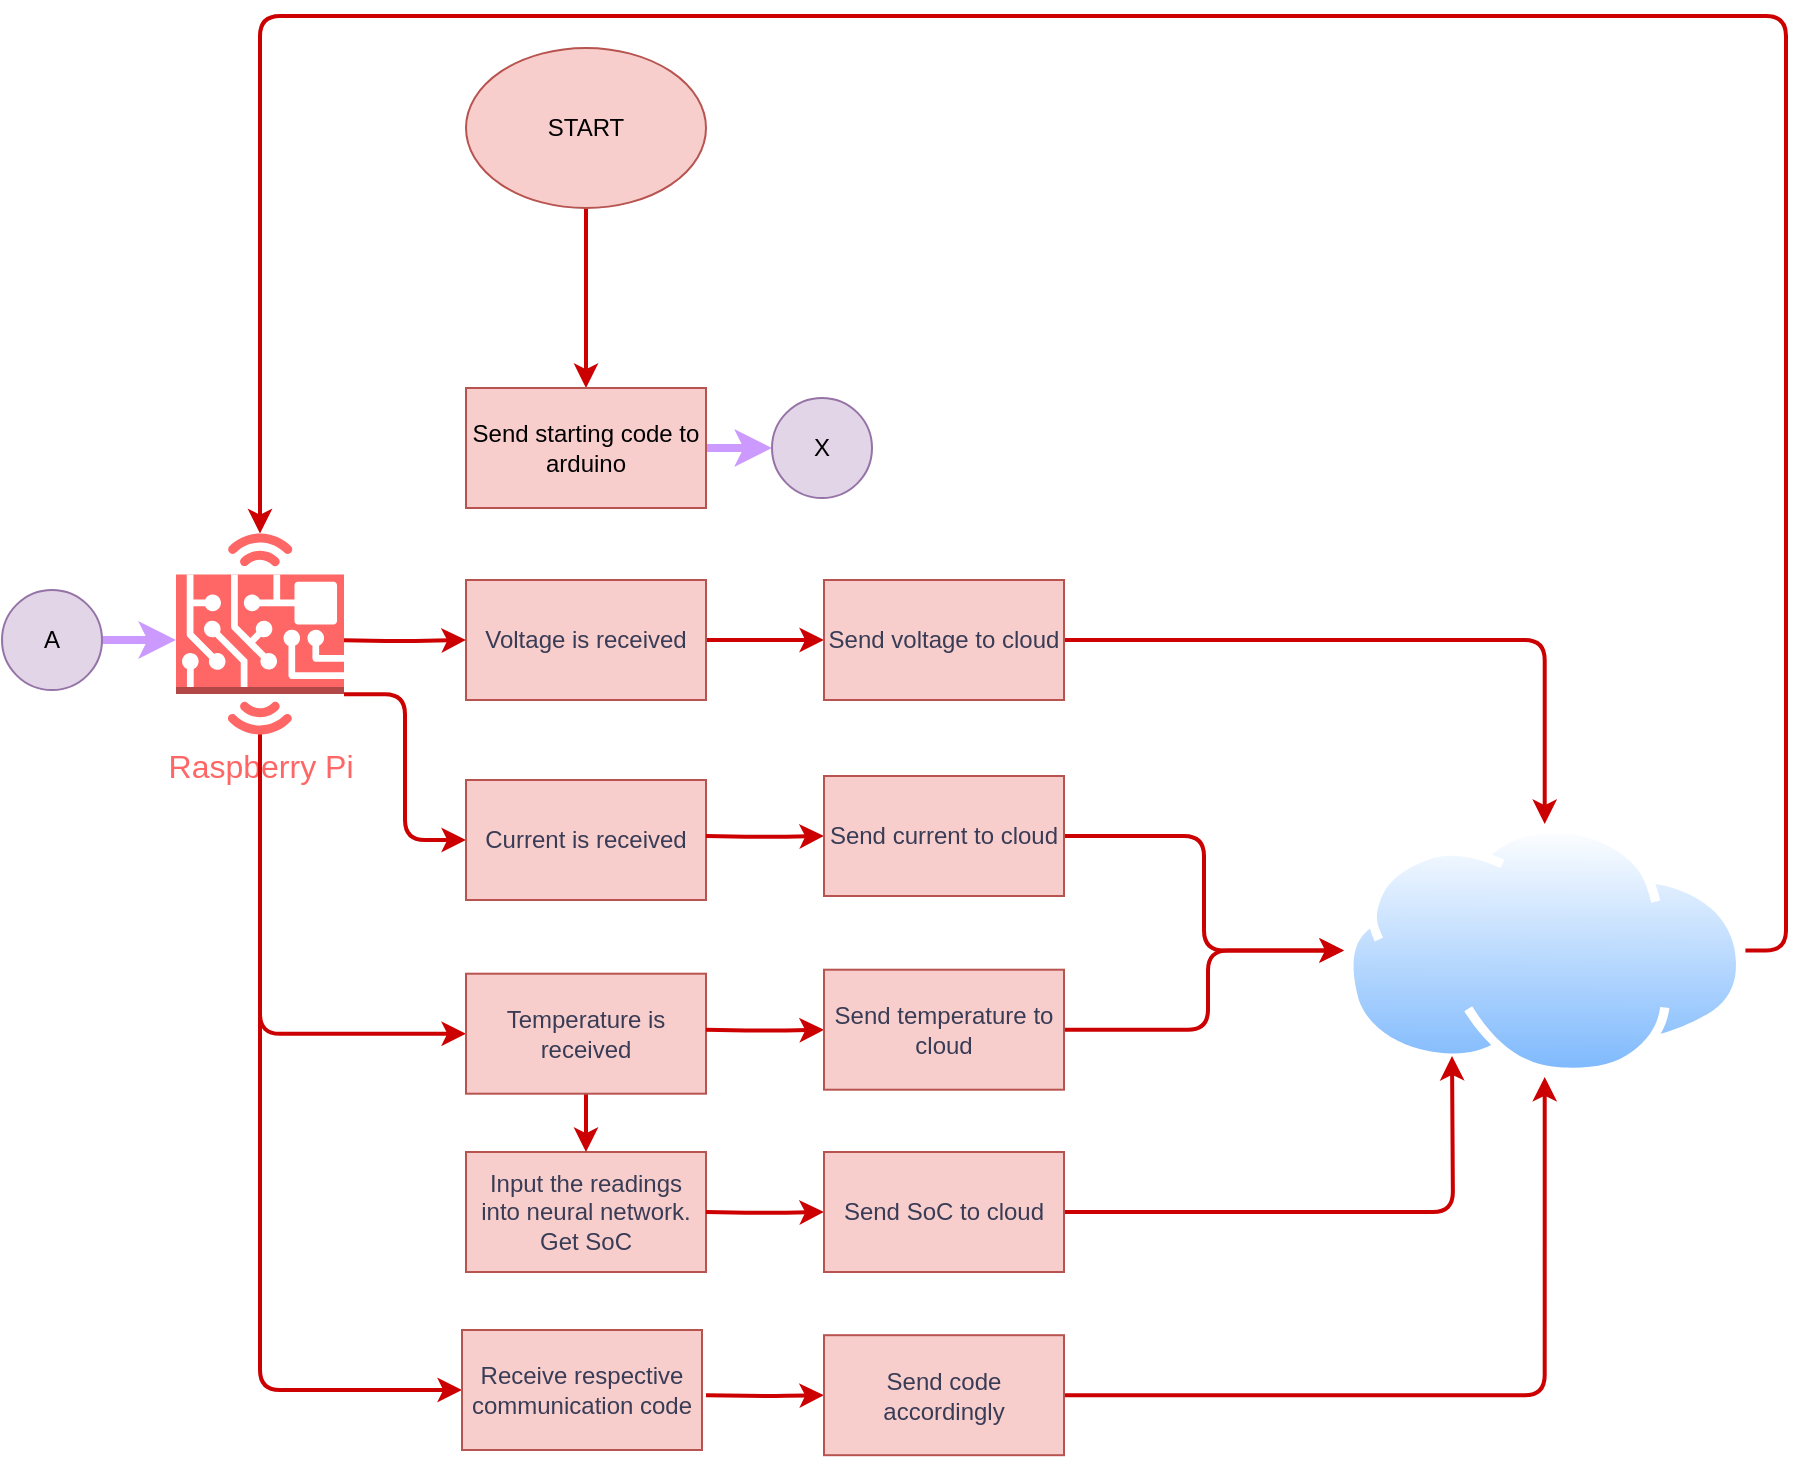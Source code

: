 <mxfile version="14.8.2" type="github">
  <diagram id="xyX6T4TqCvH5FMnQfC4e" name="Page-1">
    <mxGraphModel dx="1422" dy="1180" grid="0" gridSize="10" guides="1" tooltips="1" connect="1" arrows="1" fold="1" page="0" pageScale="1" pageWidth="827" pageHeight="1169" math="0" shadow="0">
      <root>
        <mxCell id="0" />
        <mxCell id="1" parent="0" />
        <mxCell id="Ve8CWqOaw4KuWsA7Q6VL-1" value="" style="edgeStyle=orthogonalEdgeStyle;orthogonalLoop=1;jettySize=auto;html=1;fontColor=#393C56;strokeWidth=4;fillColor=#F2CC8F;labelBackgroundColor=#F4F1DE;strokeColor=#CC99FF;entryX=0;entryY=0.5;entryDx=0;entryDy=0;entryPerimeter=0;" edge="1" parent="1" source="Ve8CWqOaw4KuWsA7Q6VL-2">
          <mxGeometry relative="1" as="geometry">
            <mxPoint x="207" y="233" as="targetPoint" />
          </mxGeometry>
        </mxCell>
        <mxCell id="Ve8CWqOaw4KuWsA7Q6VL-2" value="A" style="ellipse;whiteSpace=wrap;html=1;aspect=fixed;strokeColor=#9673a6;strokeWidth=1;fillColor=#e1d5e7;" vertex="1" parent="1">
          <mxGeometry x="120" y="208" width="50" height="50" as="geometry" />
        </mxCell>
        <mxCell id="Ve8CWqOaw4KuWsA7Q6VL-36" value="" style="edgeStyle=orthogonalEdgeStyle;orthogonalLoop=1;jettySize=auto;html=1;labelBackgroundColor=#F4F1DE;fontColor=#393C56;strokeColor=#CC0000;strokeWidth=2;fillColor=#f8cecc;" edge="1" parent="1" source="Ve8CWqOaw4KuWsA7Q6VL-4" target="Ve8CWqOaw4KuWsA7Q6VL-35">
          <mxGeometry relative="1" as="geometry" />
        </mxCell>
        <mxCell id="Ve8CWqOaw4KuWsA7Q6VL-4" value="START" style="ellipse;whiteSpace=wrap;html=1;strokeWidth=1;strokeColor=#b85450;fillColor=#f8cecc;" vertex="1" parent="1">
          <mxGeometry x="352" y="-63" width="120" height="80" as="geometry" />
        </mxCell>
        <mxCell id="Ve8CWqOaw4KuWsA7Q6VL-5" value="" style="edgeStyle=orthogonalEdgeStyle;orthogonalLoop=1;jettySize=auto;html=1;labelBackgroundColor=#F4F1DE;fontColor=#393C56;strokeColor=#CC0000;fillColor=#f8cecc;strokeWidth=2;" edge="1" parent="1" source="Ve8CWqOaw4KuWsA7Q6VL-6" target="Ve8CWqOaw4KuWsA7Q6VL-13">
          <mxGeometry relative="1" as="geometry" />
        </mxCell>
        <mxCell id="Ve8CWqOaw4KuWsA7Q6VL-6" value="Voltage is received" style="whiteSpace=wrap;html=1;fontColor=#393C56;strokeColor=#b85450;strokeWidth=1;fillColor=#f8cecc;" vertex="1" parent="1">
          <mxGeometry x="352" y="203" width="120" height="60" as="geometry" />
        </mxCell>
        <mxCell id="Ve8CWqOaw4KuWsA7Q6VL-7" value="Input the readings into neural network. Get SoC" style="whiteSpace=wrap;html=1;fontColor=#393C56;strokeColor=#b85450;strokeWidth=1;fillColor=#f8cecc;" vertex="1" parent="1">
          <mxGeometry x="352" y="489" width="120" height="60" as="geometry" />
        </mxCell>
        <mxCell id="Ve8CWqOaw4KuWsA7Q6VL-34" style="edgeStyle=orthogonalEdgeStyle;orthogonalLoop=1;jettySize=auto;html=1;exitX=1;exitY=0.5;exitDx=0;exitDy=0;entryX=0.5;entryY=0;entryDx=0;entryDy=0;entryPerimeter=0;labelBackgroundColor=#F4F1DE;fontColor=#393C56;strokeColor=#CC0000;strokeWidth=2;fillColor=#f8cecc;" edge="1" parent="1" source="Ve8CWqOaw4KuWsA7Q6VL-8" target="Ve8CWqOaw4KuWsA7Q6VL-11">
          <mxGeometry relative="1" as="geometry">
            <Array as="points">
              <mxPoint x="1012" y="388" />
              <mxPoint x="1012" y="-79" />
              <mxPoint x="249" y="-79" />
            </Array>
          </mxGeometry>
        </mxCell>
        <mxCell id="Ve8CWqOaw4KuWsA7Q6VL-8" value="" style="aspect=fixed;perimeter=ellipsePerimeter;html=1;align=center;shadow=0;dashed=0;spacingTop=3;image;image=img/lib/active_directory/internet_cloud.svg;fontColor=#393C56;strokeColor=#E07A5F;strokeWidth=1;fillColor=#F2CC8F;labelBackgroundColor=#F4F1DE;" vertex="1" parent="1">
          <mxGeometry x="791" y="325" width="200.71" height="126.44" as="geometry" />
        </mxCell>
        <mxCell id="Ve8CWqOaw4KuWsA7Q6VL-9" style="edgeStyle=orthogonalEdgeStyle;orthogonalLoop=1;jettySize=auto;html=1;labelBackgroundColor=#F4F1DE;fontColor=#393C56;strokeColor=#CC0000;fillColor=#f8cecc;strokeWidth=2;" edge="1" parent="1" target="Ve8CWqOaw4KuWsA7Q6VL-6">
          <mxGeometry relative="1" as="geometry">
            <mxPoint x="291" y="233.1" as="sourcePoint" />
          </mxGeometry>
        </mxCell>
        <mxCell id="Ve8CWqOaw4KuWsA7Q6VL-10" style="edgeStyle=orthogonalEdgeStyle;orthogonalLoop=1;jettySize=auto;html=1;exitX=1;exitY=0.8;exitDx=0;exitDy=0;exitPerimeter=0;entryX=0;entryY=0.5;entryDx=0;entryDy=0;labelBackgroundColor=#F4F1DE;fontColor=#393C56;strokeColor=#CC0000;strokeWidth=2;fillColor=#f8cecc;" edge="1" parent="1" source="Ve8CWqOaw4KuWsA7Q6VL-11" target="Ve8CWqOaw4KuWsA7Q6VL-14">
          <mxGeometry relative="1" as="geometry" />
        </mxCell>
        <mxCell id="Ve8CWqOaw4KuWsA7Q6VL-33" style="edgeStyle=orthogonalEdgeStyle;orthogonalLoop=1;jettySize=auto;html=1;exitX=0.5;exitY=1;exitDx=0;exitDy=0;exitPerimeter=0;entryX=0;entryY=0.5;entryDx=0;entryDy=0;labelBackgroundColor=#F4F1DE;fontColor=#393C56;strokeColor=#CC0000;strokeWidth=2;fillColor=#f8cecc;" edge="1" parent="1" source="Ve8CWqOaw4KuWsA7Q6VL-11" target="Ve8CWqOaw4KuWsA7Q6VL-28">
          <mxGeometry relative="1" as="geometry" />
        </mxCell>
        <mxCell id="Ve8CWqOaw4KuWsA7Q6VL-11" value="&lt;font style=&quot;font-size: 16px&quot; color=&quot;#FF6666&quot;&gt;Raspberry Pi&lt;/font&gt;" style="outlineConnect=0;dashed=0;verticalLabelPosition=bottom;verticalAlign=top;align=center;html=1;shape=mxgraph.aws3.hardware_board;fontColor=#393C56;strokeColor=#E07A5F;strokeWidth=1;fillColor=#FF6666;" vertex="1" parent="1">
          <mxGeometry x="207" y="179.75" width="84" height="100.5" as="geometry" />
        </mxCell>
        <mxCell id="Ve8CWqOaw4KuWsA7Q6VL-12" value="" style="edgeStyle=orthogonalEdgeStyle;orthogonalLoop=1;jettySize=auto;html=1;labelBackgroundColor=#F4F1DE;fontColor=#393C56;strokeColor=#CC0000;strokeWidth=2;fillColor=#f8cecc;" edge="1" parent="1" source="Ve8CWqOaw4KuWsA7Q6VL-13" target="Ve8CWqOaw4KuWsA7Q6VL-8">
          <mxGeometry relative="1" as="geometry" />
        </mxCell>
        <mxCell id="Ve8CWqOaw4KuWsA7Q6VL-13" value="Send voltage to cloud" style="whiteSpace=wrap;html=1;fontColor=#393C56;strokeColor=#b85450;strokeWidth=1;fillColor=#f8cecc;" vertex="1" parent="1">
          <mxGeometry x="531" y="203.0" width="120" height="60" as="geometry" />
        </mxCell>
        <mxCell id="Ve8CWqOaw4KuWsA7Q6VL-14" value="Current is received" style="whiteSpace=wrap;html=1;fontColor=#393C56;strokeColor=#b85450;strokeWidth=1;fillColor=#f8cecc;" vertex="1" parent="1">
          <mxGeometry x="352" y="303" width="120" height="60" as="geometry" />
        </mxCell>
        <mxCell id="Ve8CWqOaw4KuWsA7Q6VL-15" value="" style="edgeStyle=orthogonalEdgeStyle;orthogonalLoop=1;jettySize=auto;html=1;labelBackgroundColor=#F4F1DE;fontColor=#393C56;strokeColor=#CC0000;fillColor=#f8cecc;strokeWidth=2;" edge="1" parent="1" target="Ve8CWqOaw4KuWsA7Q6VL-17">
          <mxGeometry relative="1" as="geometry">
            <mxPoint x="472" y="331" as="sourcePoint" />
          </mxGeometry>
        </mxCell>
        <mxCell id="Ve8CWqOaw4KuWsA7Q6VL-16" value="" style="edgeStyle=orthogonalEdgeStyle;orthogonalLoop=1;jettySize=auto;html=1;labelBackgroundColor=#F4F1DE;fontColor=#393C56;strokeColor=#CC0000;strokeWidth=2;fillColor=#f8cecc;" edge="1" parent="1" source="Ve8CWqOaw4KuWsA7Q6VL-17" target="Ve8CWqOaw4KuWsA7Q6VL-8">
          <mxGeometry relative="1" as="geometry">
            <mxPoint x="696.0" y="331.1" as="targetPoint" />
          </mxGeometry>
        </mxCell>
        <mxCell id="Ve8CWqOaw4KuWsA7Q6VL-17" value="Send current to cloud" style="whiteSpace=wrap;html=1;fontColor=#393C56;strokeColor=#b85450;strokeWidth=1;fillColor=#f8cecc;" vertex="1" parent="1">
          <mxGeometry x="531" y="301.0" width="120" height="60" as="geometry" />
        </mxCell>
        <mxCell id="Ve8CWqOaw4KuWsA7Q6VL-18" style="edgeStyle=orthogonalEdgeStyle;orthogonalLoop=1;jettySize=auto;html=1;entryX=0;entryY=0.5;entryDx=0;entryDy=0;labelBackgroundColor=#F4F1DE;fontColor=#393C56;strokeColor=#CC0000;strokeWidth=2;fillColor=#f8cecc;exitX=0.5;exitY=1;exitDx=0;exitDy=0;exitPerimeter=0;" edge="1" parent="1" source="Ve8CWqOaw4KuWsA7Q6VL-11" target="Ve8CWqOaw4KuWsA7Q6VL-20">
          <mxGeometry relative="1" as="geometry">
            <mxPoint x="210" y="357" as="sourcePoint" />
          </mxGeometry>
        </mxCell>
        <mxCell id="Ve8CWqOaw4KuWsA7Q6VL-19" value="" style="edgeStyle=orthogonalEdgeStyle;orthogonalLoop=1;jettySize=auto;html=1;labelBackgroundColor=#F4F1DE;fontColor=#393C56;strokeColor=#CC0000;strokeWidth=2;fillColor=#f8cecc;" edge="1" parent="1" source="Ve8CWqOaw4KuWsA7Q6VL-20" target="Ve8CWqOaw4KuWsA7Q6VL-7">
          <mxGeometry relative="1" as="geometry" />
        </mxCell>
        <mxCell id="Ve8CWqOaw4KuWsA7Q6VL-20" value="Temperature is received" style="whiteSpace=wrap;html=1;fontColor=#393C56;strokeColor=#b85450;strokeWidth=1;fillColor=#f8cecc;" vertex="1" parent="1">
          <mxGeometry x="352" y="399.85" width="120" height="60" as="geometry" />
        </mxCell>
        <mxCell id="Ve8CWqOaw4KuWsA7Q6VL-21" value="" style="edgeStyle=orthogonalEdgeStyle;orthogonalLoop=1;jettySize=auto;html=1;labelBackgroundColor=#F4F1DE;fontColor=#393C56;strokeColor=#CC0000;fillColor=#f8cecc;strokeWidth=2;" edge="1" parent="1" target="Ve8CWqOaw4KuWsA7Q6VL-23">
          <mxGeometry relative="1" as="geometry">
            <mxPoint x="472" y="427.85" as="sourcePoint" />
          </mxGeometry>
        </mxCell>
        <mxCell id="Ve8CWqOaw4KuWsA7Q6VL-22" value="" style="edgeStyle=orthogonalEdgeStyle;orthogonalLoop=1;jettySize=auto;html=1;labelBackgroundColor=#F4F1DE;fontColor=#393C56;strokeColor=#CC0000;strokeWidth=2;fillColor=#f8cecc;entryX=0;entryY=0.5;entryDx=0;entryDy=0;" edge="1" parent="1" source="Ve8CWqOaw4KuWsA7Q6VL-23" target="Ve8CWqOaw4KuWsA7Q6VL-8">
          <mxGeometry relative="1" as="geometry">
            <mxPoint x="696.0" y="427.9" as="targetPoint" />
            <Array as="points">
              <mxPoint x="723" y="428" />
              <mxPoint x="723" y="388" />
            </Array>
          </mxGeometry>
        </mxCell>
        <mxCell id="Ve8CWqOaw4KuWsA7Q6VL-23" value="Send temperature to cloud" style="whiteSpace=wrap;html=1;fontColor=#393C56;strokeColor=#b85450;strokeWidth=1;fillColor=#f8cecc;" vertex="1" parent="1">
          <mxGeometry x="531" y="397.85" width="120" height="60" as="geometry" />
        </mxCell>
        <mxCell id="Ve8CWqOaw4KuWsA7Q6VL-24" value="" style="edgeStyle=orthogonalEdgeStyle;orthogonalLoop=1;jettySize=auto;html=1;labelBackgroundColor=#F4F1DE;fontColor=#393C56;strokeColor=#CC0000;fillColor=#f8cecc;strokeWidth=2;" edge="1" parent="1" target="Ve8CWqOaw4KuWsA7Q6VL-26">
          <mxGeometry relative="1" as="geometry">
            <mxPoint x="472" y="519" as="sourcePoint" />
          </mxGeometry>
        </mxCell>
        <mxCell id="Ve8CWqOaw4KuWsA7Q6VL-25" style="edgeStyle=orthogonalEdgeStyle;orthogonalLoop=1;jettySize=auto;html=1;exitX=1;exitY=0.5;exitDx=0;exitDy=0;labelBackgroundColor=#F4F1DE;fontColor=#393C56;strokeColor=#CC0000;strokeWidth=2;fillColor=#f8cecc;" edge="1" parent="1" source="Ve8CWqOaw4KuWsA7Q6VL-26">
          <mxGeometry relative="1" as="geometry">
            <mxPoint x="845" y="441" as="targetPoint" />
          </mxGeometry>
        </mxCell>
        <mxCell id="Ve8CWqOaw4KuWsA7Q6VL-26" value="Send SoC to cloud" style="whiteSpace=wrap;html=1;fontColor=#393C56;strokeColor=#b85450;strokeWidth=1;fillColor=#f8cecc;" vertex="1" parent="1">
          <mxGeometry x="531" y="489" width="120" height="60" as="geometry" />
        </mxCell>
        <mxCell id="Ve8CWqOaw4KuWsA7Q6VL-28" value="Receive respective communication code" style="whiteSpace=wrap;html=1;fontColor=#393C56;strokeColor=#b85450;strokeWidth=1;fillColor=#f8cecc;" vertex="1" parent="1">
          <mxGeometry x="350" y="578" width="120" height="60" as="geometry" />
        </mxCell>
        <mxCell id="Ve8CWqOaw4KuWsA7Q6VL-29" value="" style="edgeStyle=orthogonalEdgeStyle;orthogonalLoop=1;jettySize=auto;html=1;labelBackgroundColor=#F4F1DE;fontColor=#393C56;strokeColor=#CC0000;fillColor=#f8cecc;strokeWidth=2;" edge="1" parent="1" target="Ve8CWqOaw4KuWsA7Q6VL-31">
          <mxGeometry relative="1" as="geometry">
            <mxPoint x="472" y="610.6" as="sourcePoint" />
          </mxGeometry>
        </mxCell>
        <mxCell id="Ve8CWqOaw4KuWsA7Q6VL-32" style="edgeStyle=orthogonalEdgeStyle;rounded=1;orthogonalLoop=1;jettySize=auto;html=1;fontColor=#393C56;strokeColor=#CC0000;strokeWidth=2;fillColor=#f8cecc;labelBackgroundColor=#F4F1DE;" edge="1" parent="1" source="Ve8CWqOaw4KuWsA7Q6VL-31" target="Ve8CWqOaw4KuWsA7Q6VL-8">
          <mxGeometry relative="1" as="geometry" />
        </mxCell>
        <mxCell id="Ve8CWqOaw4KuWsA7Q6VL-31" value="Send code accordingly" style="whiteSpace=wrap;html=1;fontColor=#393C56;strokeColor=#b85450;strokeWidth=1;fillColor=#f8cecc;" vertex="1" parent="1">
          <mxGeometry x="531" y="580.6" width="120" height="60" as="geometry" />
        </mxCell>
        <mxCell id="Ve8CWqOaw4KuWsA7Q6VL-39" value="" style="edgeStyle=orthogonalEdgeStyle;orthogonalLoop=1;jettySize=auto;html=1;labelBackgroundColor=#F4F1DE;fontColor=#393C56;strokeColor=#CC99FF;strokeWidth=4;fillColor=#F2CC8F;" edge="1" parent="1" source="Ve8CWqOaw4KuWsA7Q6VL-35" target="Ve8CWqOaw4KuWsA7Q6VL-38">
          <mxGeometry relative="1" as="geometry" />
        </mxCell>
        <mxCell id="Ve8CWqOaw4KuWsA7Q6VL-35" value="Send starting code to arduino" style="whiteSpace=wrap;html=1;strokeColor=#b85450;strokeWidth=1;fillColor=#f8cecc;" vertex="1" parent="1">
          <mxGeometry x="352" y="107" width="120" height="60" as="geometry" />
        </mxCell>
        <mxCell id="Ve8CWqOaw4KuWsA7Q6VL-38" value="X" style="ellipse;whiteSpace=wrap;html=1;aspect=fixed;strokeColor=#9673a6;strokeWidth=1;fillColor=#e1d5e7;" vertex="1" parent="1">
          <mxGeometry x="505" y="112" width="50" height="50" as="geometry" />
        </mxCell>
      </root>
    </mxGraphModel>
  </diagram>
</mxfile>
